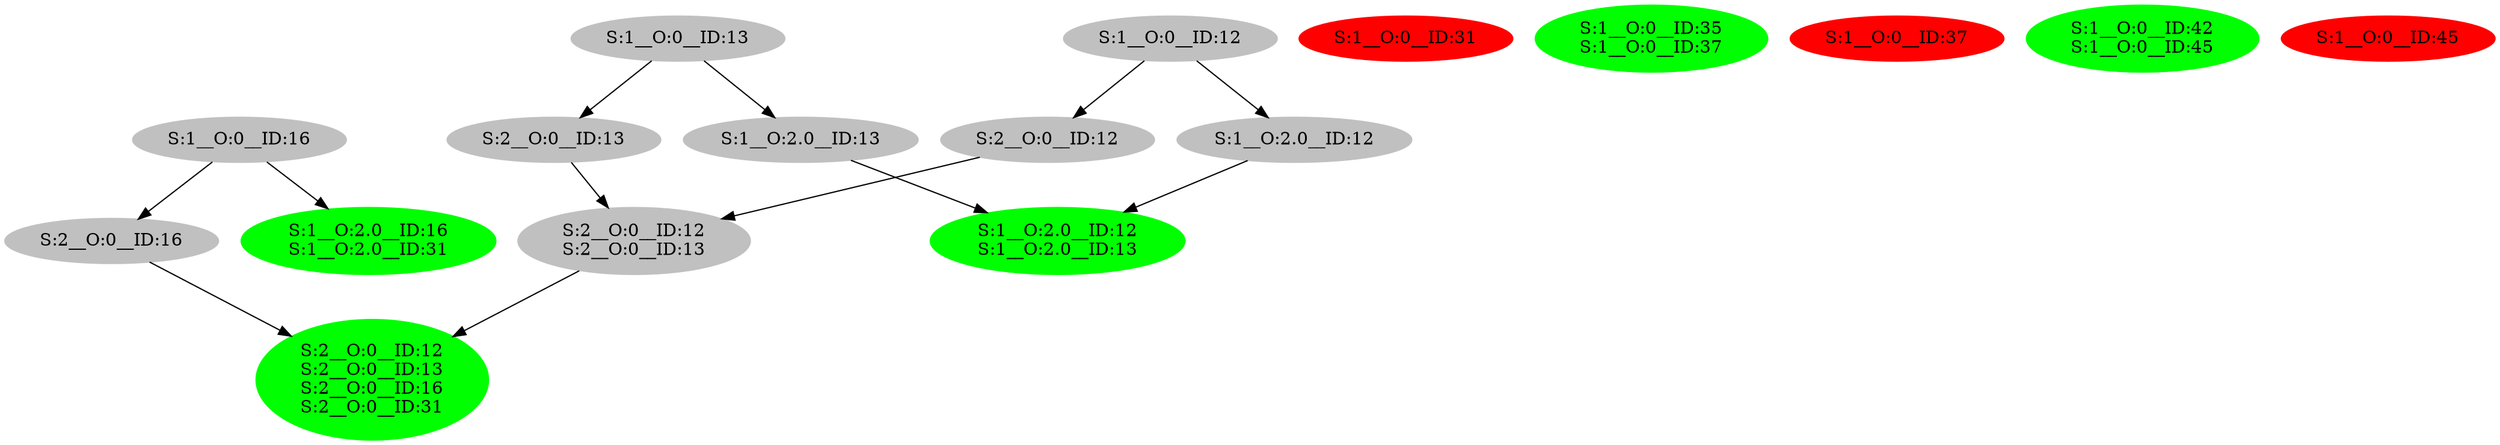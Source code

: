 strict digraph  {
0 [color=grey, label="S:1__O:0__ID:12", style=filled];
1 [color=grey, label="S:2__O:0__ID:12", style=filled];
2 [color=grey, label="S:2__O:0__ID:12
S:2__O:0__ID:13", style=filled];
3 [color=green, label="S:2__O:0__ID:12
S:2__O:0__ID:13
S:2__O:0__ID:16
S:2__O:0__ID:31", style=filled];
4 [color=grey, label="S:1__O:2.0__ID:12", style=filled];
5 [color=green, label="S:1__O:2.0__ID:12
S:1__O:2.0__ID:13", style=filled];
6 [color=grey, label="S:1__O:0__ID:13", style=filled];
7 [color=grey, label="S:2__O:0__ID:13", style=filled];
8 [color=grey, label="S:1__O:2.0__ID:13", style=filled];
9 [color=grey, label="S:1__O:0__ID:16", style=filled];
10 [color=grey, label="S:2__O:0__ID:16", style=filled];
11 [color=green, label="S:1__O:2.0__ID:16
S:1__O:2.0__ID:31", style=filled];
12 [color=red, label="S:1__O:0__ID:31", style=filled];
13 [color=green, label="S:1__O:0__ID:35
S:1__O:0__ID:37", style=filled];
14 [color=red, label="S:1__O:0__ID:37", style=filled];
15 [color=green, label="S:1__O:0__ID:42
S:1__O:0__ID:45", style=filled];
16 [color=red, label="S:1__O:0__ID:45", style=filled];
0 -> 1;
0 -> 4;
1 -> 2;
2 -> 3;
4 -> 5;
6 -> 7;
6 -> 8;
7 -> 2;
8 -> 5;
9 -> 10;
9 -> 11;
10 -> 3;
}
